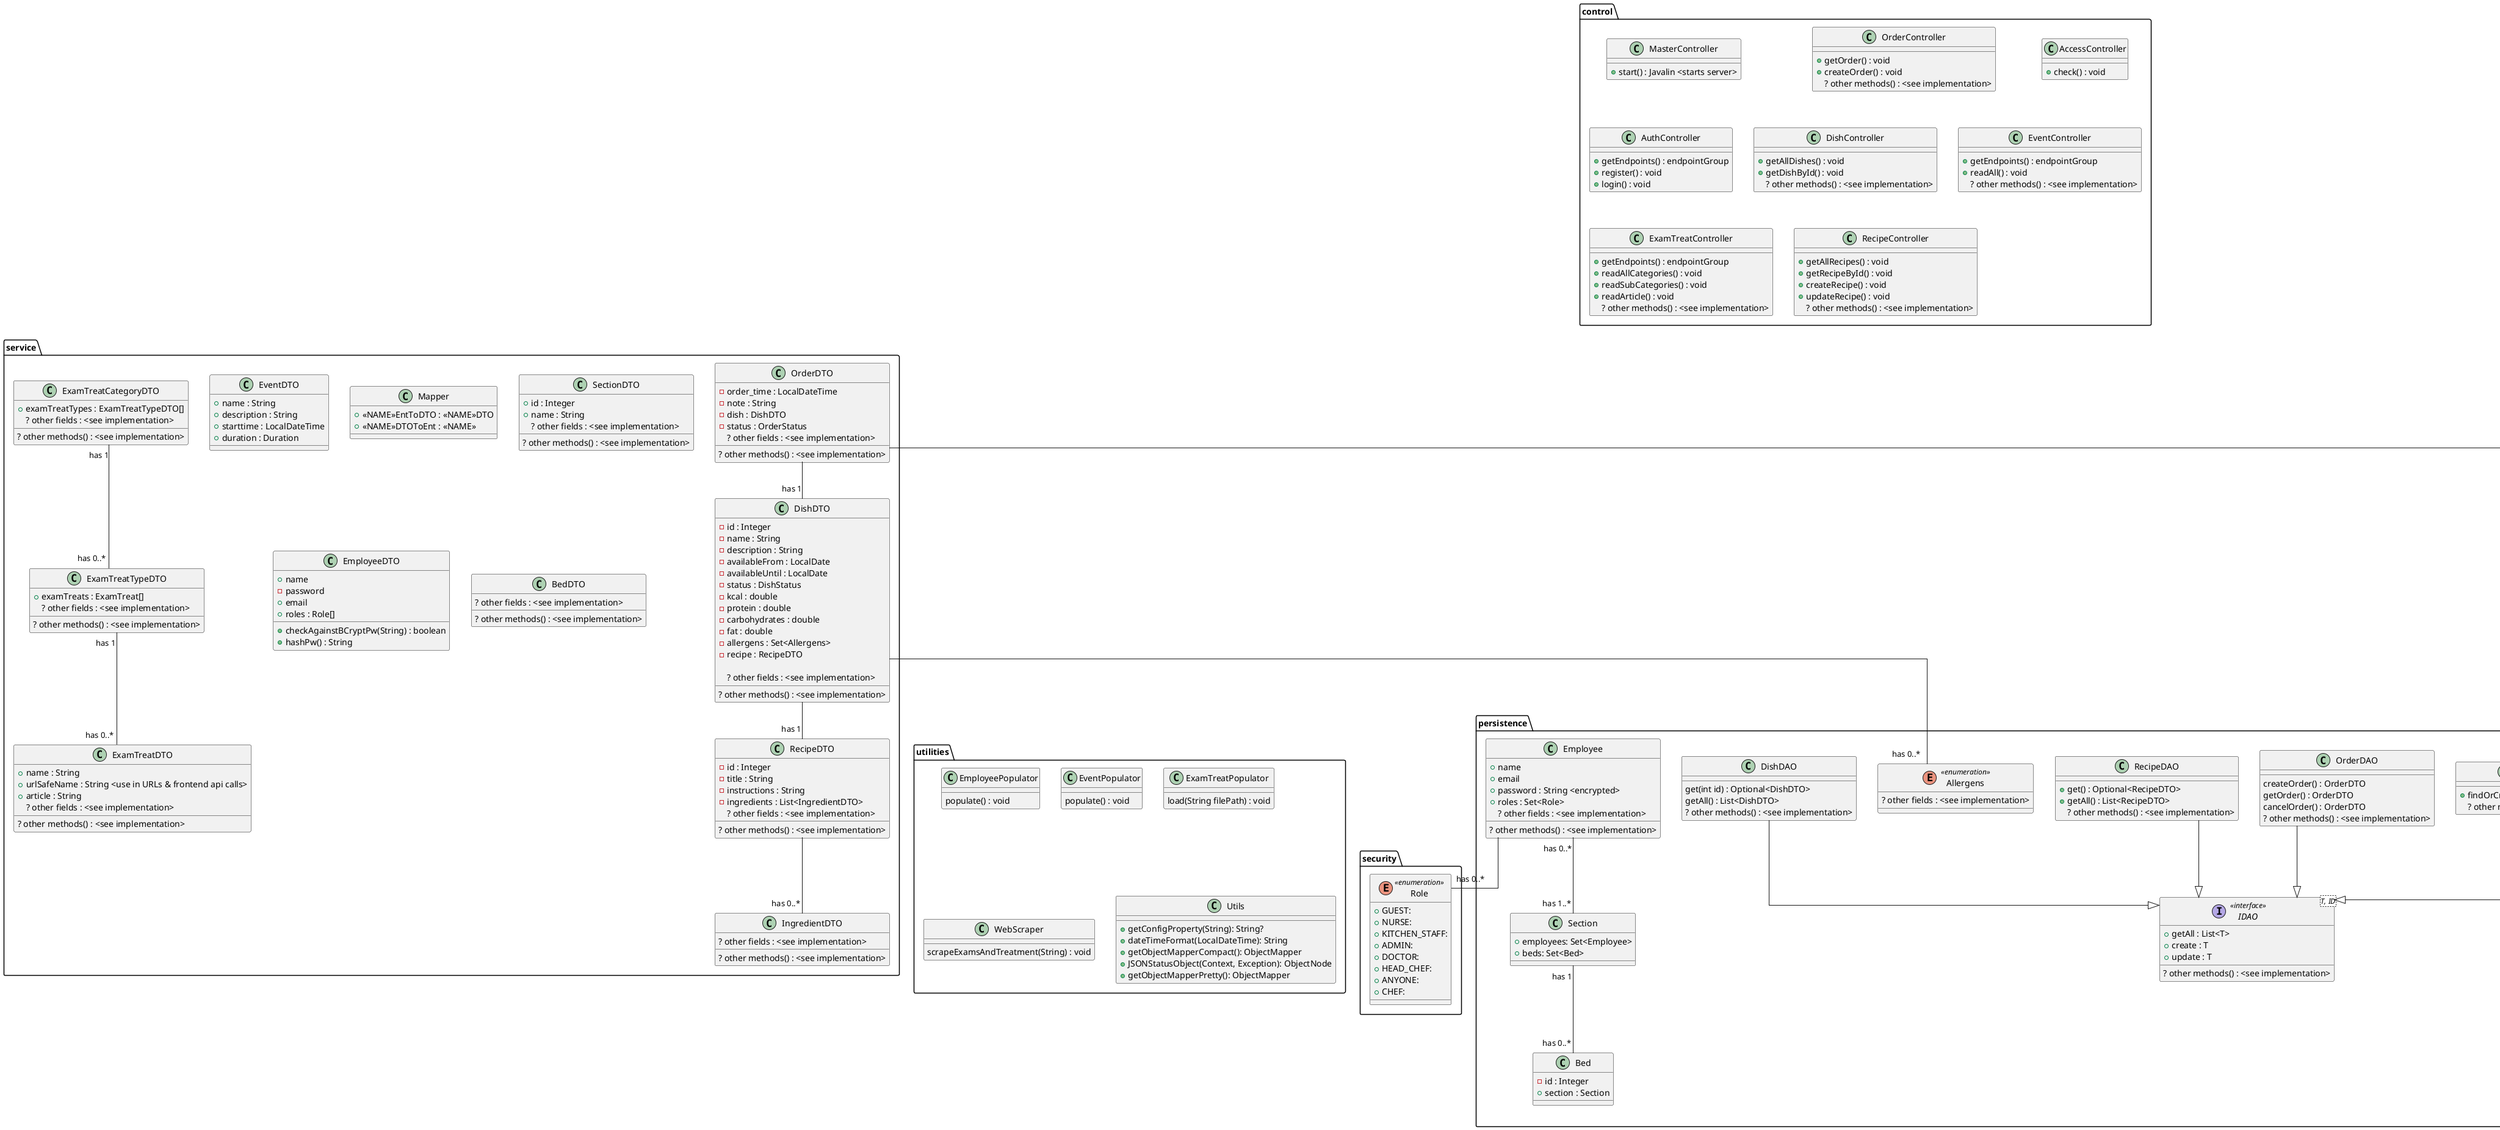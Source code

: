 @startuml

top to bottom direction
skinparam linetype ortho

/''''''''''''''''''''''''/
/''''''''''''''''''''''''/
/' PACKAGE: control     '/
/''''''''''''''''''''''''/
/''''''''''''''''''''''''/

package "control" {
    class MasterController {
        + start() : Javalin <starts server>
    }
class OrderController {
        + getOrder() : void
        + createOrder() : void
        ? other methods() : <see implementation>
}
    class AccessController {
        + check() : void
    }
    class AuthController {
        + getEndpoints() : endpointGroup
        + register() : void
        + login() : void
    }
    class DishController {
        + getAllDishes() : void
        + getDishById() : void
        ? other methods() : <see implementation>
    }
    class EventController {
        + getEndpoints() : endpointGroup
        + readAll() : void
        ? other methods() : <see implementation>
    }
    class ExamTreatController {
        + getEndpoints() : endpointGroup
        + readAllCategories() : void
        + readSubCategories() : void
        + readArticle() : void
        ? other methods() : <see implementation>
    }
    class RecipeController {
        + getAllRecipes() : void
        + getRecipeById() : void
        + createRecipe() : void
        + updateRecipe() : void
        ? other methods() : <see implementation>
    }
}

/''''''''''''''''''''''''/
/''''''''''''''''''''''''/
/' PACKAGE: config '/
/''''''''''''''''''''''''/
/''''''''''''''''''''''''/

package "config" {
enum Mode << enumeration >> {
  + DEPLOY: 
  + DEV: 
  + TEST: 
}
class RouterConfig {
  
        ? other fields : <see implementation>
        ? other methods() : <see implementation>
}
class HibernateConfig {
  
        ? other fields : <see implementation>
        ? other methods() : <see implementation>
}
}

/''''''''''''''''''''''''/
/''''''''''''''''''''''''/
/' PACKAGE: persistence '/
/''''''''''''''''''''''''/
/''''''''''''''''''''''''/

package persistence {
    class Event {
        + name : String
        + description : String
        + starttime : LocalDateTime
        + duration : Duration
    }
    class ExamTreat {
      + examTreatType: ExamTreatType
      + article: byte[]
        ? other fields : <see implementation>
        ? other methods() : <see implementation>
    }
    class ExamTreatCategory {
      + examTreatTypes: Set<ExamTreatType>
        ? other fields : <see implementation>
        ? other methods() : <see implementation>
    }
    class ExamTreatType {
      + examTreat: ExamTreat
        ? other fields : <see implementation>
        ? other methods() : <see implementation>
    }
    interface IDAO<T, ID> << interface >> {
        + getAll : List<T>
        + create : T
        + update : T
        ? other methods() : <see implementation>
    }
    class Ingredient {
        + type
        + recipe
        ? other fields : <see implementation>
        ? other methods() : <see implementation>
    }
    class IngredientType {
        - id : Integer 
        - name : String 
    }
    class IngredientTypeDAO {
        + findOrCreate() : IngredientType
        ? other methods() : <see implementation>
    }
    class Order {
        - id : Integer 
        - bed_id : Integer 
        - order_time : LocalDateTime 
        - note : String 
        - status : OrderStatus 
        - dish : Dish 
    }
    class OrderDAO {
        createOrder() : OrderDTO 
        getOrder() : OrderDTO 
        cancelOrder() : OrderDTO 
        ? other methods() : <see implementation>
    }
    enum OrderStatus << enumeration >> {
      + BEKRÆFTET: 
      + ANNULLERET: 
      + FÆRDIG: 
      + VENTER: 
      + AFSENDT: 
    }
    class Recipe {
      + title : String
      + instructions : String
      + ingredients : Set<Ingredient>
      + dish : Dish
        ? other methods() : <see implementation>
    }
    class RecipeDAO {
        + get() : Optional<RecipeDTO>
        + getAll() : List<RecipeDTO>
        ? other methods() : <see implementation>
    }
        enum AgeGroup << enumeration >> {
          + [...]
        }
        enum Allergens << enumeration >> {
        ? other fields : <see implementation>
        }
        enum DishStatus << enumeration >> {
          + TILGÆNGELIG: 
          + UDSOLGT: 
          + UDGÅET: 
        }
    class Section {
      + employees: Set<Employee>
      + beds: Set<Bed>
    }
    class Bed {
        - id : Integer
        + section : Section
    }
    class Dish {
    - id : Integer 
    - name : String 
    - description : String 
    - availableFrom : LocalDate 
    - availableUntil : LocalDate 
    - status : DishStatus 
        ? other fields : <see implementation>
        ? other methods() : <see implementation>
    }
    
    class DishDAO {
     get(int id) : Optional<DishDTO>
     getAll() : List<DishDTO>
        ? other methods() : <see implementation>
    }
    
        class Employee {
            + name
            + email
            + password : String <encrypted>
            + roles : Set<Role>
            ? other fields : <see implementation>
            ? other methods() : <see implementation>
        }
    
}

/''''''''''''''''''''''''/
/''''''''''''''''''''''''/
/' PACKAGE: service '/
/''''''''''''''''''''''''/
/''''''''''''''''''''''''/

package "service" {
class EventDTO {
        + name : String
        + description : String
        + starttime : LocalDateTime
        + duration : Duration
}
class ExamTreatCategoryDTO {
        + examTreatTypes : ExamTreatTypeDTO[]
        ? other fields : <see implementation>
        ? other methods() : <see implementation>
}
class ExamTreatDTO {
        + name : String
        + urlSafeName : String <use in URLs & frontend api calls>
        + article : String
        ? other fields : <see implementation>
        ? other methods() : <see implementation>
}
class ExamTreatTypeDTO {
        + examTreats : ExamTreat[]
        ? other fields : <see implementation>
        ? other methods() : <see implementation>
}
class IngredientDTO {
  
        ? other fields : <see implementation>
        ? other methods() : <see implementation>
}
class Mapper {
    + <<NAME>>EntToDTO : <<NAME>>DTO
    + <<NAME>>DTOToEnt : <<NAME>>
}
class OrderDTO {
    - order_time : LocalDateTime 
    - note : String
    - dish : DishDTO
    - status : OrderStatus
    ? other fields : <see implementation>
    ? other methods() : <see implementation>
}
class RecipeDTO {
    - id : Integer 
    - title : String 
    - instructions : String 
    - ingredients : List<IngredientDTO> 
        ? other fields : <see implementation>
        ? other methods() : <see implementation>
}
class SectionDTO {
    + id : Integer
    + name : String
        ? other fields : <see implementation>
        ? other methods() : <see implementation>
}
class EmployeeDTO {
    + name
    - password
    + email
    + roles : Role[]
    + checkAgainstBCryptPw(String) : boolean
    + hashPw() : String
}
    class BedDTO {
      
        ? other fields : <see implementation>
        ? other methods() : <see implementation>
    }
class DishDTO {
  
    - id : Integer 
    - name : String 
    - description : String 
    - availableFrom : LocalDate 
    - availableUntil : LocalDate 
    - status : DishStatus 
    - kcal : double 
    - protein : double 
    - carbohydrates : double 
    - fat : double 
    - allergens : Set<Allergens> 
    - recipe : RecipeDTO 
    
        ? other fields : <see implementation>
        ? other methods() : <see implementation>
}
}

/''''''''''''''''''''''''/
/''''''''''''''''''''''''/
/' PACKAGE: routes      '/
/''''''''''''''''''''''''/
/''''''''''''''''''''''''/

package "routes" {
    class DishRoutes {
      getDishRoutes() : EndpointGroup 
    }
    class OrderFoodRoutes {
      getOrderFoodRoutes() : EndpointGroup 
    }
    class OrderRoutes {
    }
    class RecipeRoutes {
    }
}


frame "runners" {
    class App
    class PopulateDatabase
    class PopulateIngredientType
}

/''''''''''''''''''''''''/
/''''''''''''''''''''''''/
/' PACKAGE: security    '/
/''''''''''''''''''''''''/
/''''''''''''''''''''''''/

package "security" {
    enum Role << enumeration >> {
      + GUEST: 
      + NURSE: 
      + KITCHEN_STAFF: 
      + ADMIN: 
      + DOCTOR: 
      + HEAD_CHEF: 
      + ANYONE: 
      + CHEF: 
    }
}



/''''''''''''''''''''''''/
/''''''''''''''''''''''''/
/' PACKAGE: utilities   '/
/''''''''''''''''''''''''/
/''''''''''''''''''''''''/

package "utilities" {
    class EmployeePopulator {
    populate() : void
      
    }
    class EventPopulator {
      
    populate() : void
    }
    class ExamTreatPopulator {
      
    load(String filePath) : void
    }
        class WebScraper {
       scrapeExamsAndTreatment(String) : void   
        }
    class Utils {
      + getConfigProperty(String): String?
      + dateTimeFormat(LocalDateTime): String
      + getObjectMapperCompact(): ObjectMapper
      + JSONStatusObject(Context, Exception): ObjectNode
      + getObjectMapperPretty(): ObjectMapper
    }
}

/''''''''''''''''''''''''/
/''''''''''''''''''''''''/
/' RELATIONS            '/
/''''''''''''''''''''''''/
/''''''''''''''''''''''''/

DishDAO                 --^  IDAO                   
RecipeDAO               --^  IDAO                   
OrderDAO               --^  IDAO                   
IngredientTypeDAO               --^  IDAO                   

Employee -- "has 0..*" Role
Employee "has 0..*" -- "has 1..*" Section

Section "has 1" -- "has 0..*" Bed

ExamTreatCategory "has 1" -- "has 0..*" ExamTreatType
ExamTreatType "has 1" -- "has 0..*" ExamTreat

ExamTreatCategoryDTO "has 1" -- "has 0..*" ExamTreatTypeDTO
ExamTreatTypeDTO "has 1" -- "has 0..*" ExamTreatDTO

Recipe "has 1" -- "has 0..*" Ingredient
IngredientType "has 1" -- "has 0..*" Ingredient

DishDTO -- "has 0..*" Allergens
DishDTO -- "has 1" RecipeDTO

OrderDTO  -- "has 1" DishDTO
OrderDTO  -- "has 1" OrderStatus

RecipeDTO -- "has 0..*" IngredientDTO

Order -- "has 1" OrderStatus
Order -- "has 1" Dish

@enduml
